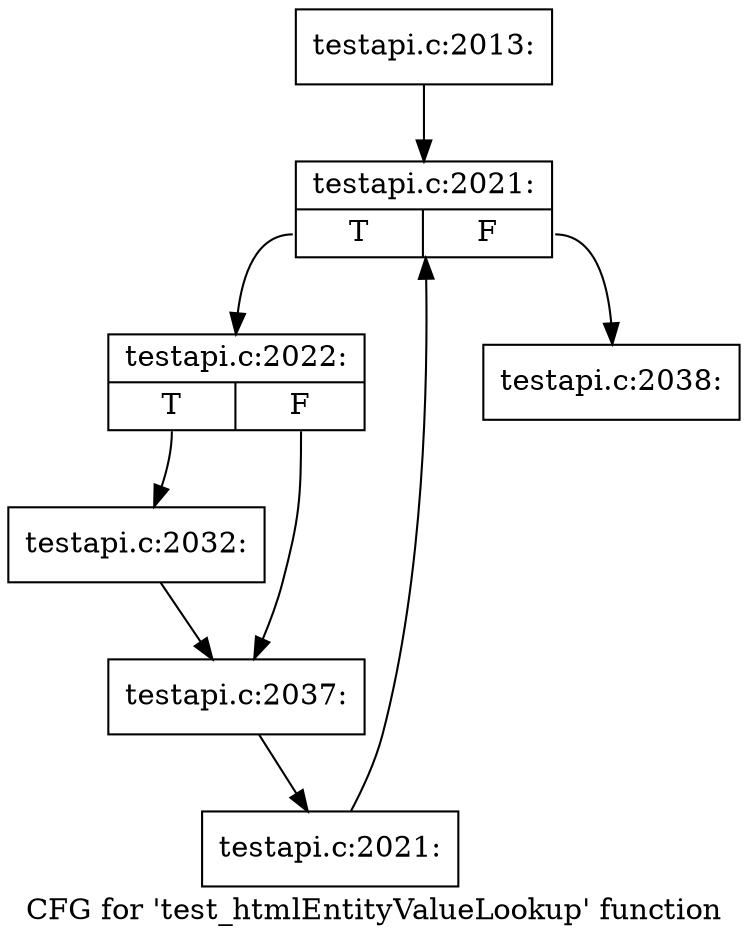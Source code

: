 digraph "CFG for 'test_htmlEntityValueLookup' function" {
	label="CFG for 'test_htmlEntityValueLookup' function";

	Node0x4103bc0 [shape=record,label="{testapi.c:2013:}"];
	Node0x4103bc0 -> Node0x4108fe0;
	Node0x4108fe0 [shape=record,label="{testapi.c:2021:|{<s0>T|<s1>F}}"];
	Node0x4108fe0:s0 -> Node0x41092c0;
	Node0x4108fe0:s1 -> Node0x4108e40;
	Node0x41092c0 [shape=record,label="{testapi.c:2022:|{<s0>T|<s1>F}}"];
	Node0x41092c0:s0 -> Node0x4039df0;
	Node0x41092c0:s1 -> Node0x4039da0;
	Node0x4039df0 [shape=record,label="{testapi.c:2032:}"];
	Node0x4039df0 -> Node0x4039da0;
	Node0x4039da0 [shape=record,label="{testapi.c:2037:}"];
	Node0x4039da0 -> Node0x4109230;
	Node0x4109230 [shape=record,label="{testapi.c:2021:}"];
	Node0x4109230 -> Node0x4108fe0;
	Node0x4108e40 [shape=record,label="{testapi.c:2038:}"];
}
